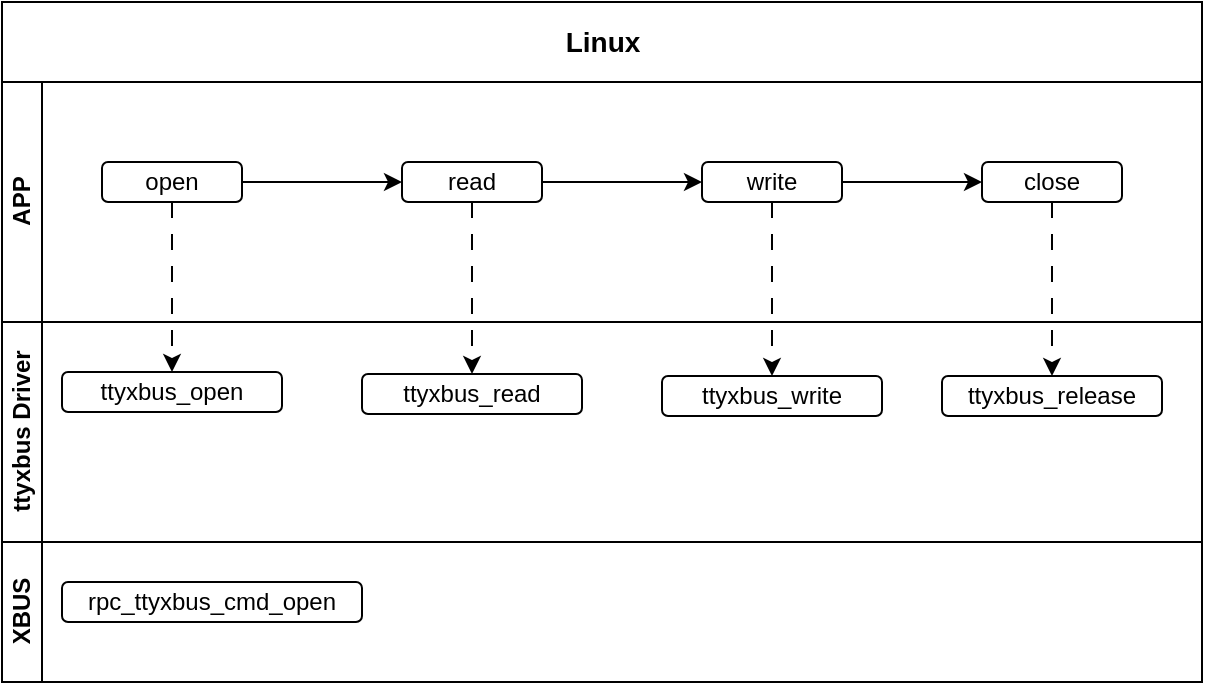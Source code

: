 <mxfile version="27.2.0">
  <diagram name="第 1 页" id="C6WUxLA_IsD6_2jenv0h">
    <mxGraphModel dx="2572" dy="546" grid="1" gridSize="10" guides="1" tooltips="1" connect="1" arrows="1" fold="1" page="1" pageScale="1" pageWidth="1169" pageHeight="827" math="0" shadow="0">
      <root>
        <mxCell id="0" />
        <mxCell id="1" parent="0" />
        <mxCell id="iQ2yVHd8PC2cBywCre6R-2" value="&lt;font style=&quot;font-size: 14px;&quot;&gt;Linux&lt;/font&gt;" style="swimlane;childLayout=stackLayout;resizeParent=1;resizeParentMax=0;horizontal=1;startSize=40;horizontalStack=0;html=1;swimlaneFillColor=none;" vertex="1" parent="1">
          <mxGeometry x="-1120" y="190" width="600" height="340" as="geometry" />
        </mxCell>
        <mxCell id="iQ2yVHd8PC2cBywCre6R-3" value="APP" style="swimlane;startSize=20;horizontal=0;html=1;" vertex="1" parent="iQ2yVHd8PC2cBywCre6R-2">
          <mxGeometry y="40" width="600" height="120" as="geometry" />
        </mxCell>
        <mxCell id="iQ2yVHd8PC2cBywCre6R-12" value="" style="edgeStyle=orthogonalEdgeStyle;rounded=0;orthogonalLoop=1;jettySize=auto;html=1;" edge="1" parent="iQ2yVHd8PC2cBywCre6R-3" source="iQ2yVHd8PC2cBywCre6R-8" target="iQ2yVHd8PC2cBywCre6R-9">
          <mxGeometry relative="1" as="geometry" />
        </mxCell>
        <mxCell id="iQ2yVHd8PC2cBywCre6R-8" value="open" style="rounded=1;whiteSpace=wrap;html=1;" vertex="1" parent="iQ2yVHd8PC2cBywCre6R-3">
          <mxGeometry x="50" y="40" width="70" height="20" as="geometry" />
        </mxCell>
        <mxCell id="iQ2yVHd8PC2cBywCre6R-13" value="" style="edgeStyle=orthogonalEdgeStyle;rounded=0;orthogonalLoop=1;jettySize=auto;html=1;" edge="1" parent="iQ2yVHd8PC2cBywCre6R-3" source="iQ2yVHd8PC2cBywCre6R-9" target="iQ2yVHd8PC2cBywCre6R-10">
          <mxGeometry relative="1" as="geometry" />
        </mxCell>
        <mxCell id="iQ2yVHd8PC2cBywCre6R-9" value="read" style="rounded=1;whiteSpace=wrap;html=1;" vertex="1" parent="iQ2yVHd8PC2cBywCre6R-3">
          <mxGeometry x="200" y="40" width="70" height="20" as="geometry" />
        </mxCell>
        <mxCell id="iQ2yVHd8PC2cBywCre6R-14" value="" style="edgeStyle=orthogonalEdgeStyle;rounded=0;orthogonalLoop=1;jettySize=auto;html=1;" edge="1" parent="iQ2yVHd8PC2cBywCre6R-3" source="iQ2yVHd8PC2cBywCre6R-10" target="iQ2yVHd8PC2cBywCre6R-11">
          <mxGeometry relative="1" as="geometry" />
        </mxCell>
        <mxCell id="iQ2yVHd8PC2cBywCre6R-10" value="&lt;div&gt;write&lt;/div&gt;" style="rounded=1;whiteSpace=wrap;html=1;" vertex="1" parent="iQ2yVHd8PC2cBywCre6R-3">
          <mxGeometry x="350" y="40" width="70" height="20" as="geometry" />
        </mxCell>
        <mxCell id="iQ2yVHd8PC2cBywCre6R-11" value="close" style="rounded=1;whiteSpace=wrap;html=1;" vertex="1" parent="iQ2yVHd8PC2cBywCre6R-3">
          <mxGeometry x="490" y="40" width="70" height="20" as="geometry" />
        </mxCell>
        <mxCell id="iQ2yVHd8PC2cBywCre6R-4" value="ttyxbus Driver" style="swimlane;startSize=20;horizontal=0;html=1;" vertex="1" parent="iQ2yVHd8PC2cBywCre6R-2">
          <mxGeometry y="160" width="600" height="110" as="geometry" />
        </mxCell>
        <mxCell id="iQ2yVHd8PC2cBywCre6R-17" value="ttyxbus_open" style="rounded=1;whiteSpace=wrap;html=1;" vertex="1" parent="iQ2yVHd8PC2cBywCre6R-4">
          <mxGeometry x="30" y="25" width="110" height="20" as="geometry" />
        </mxCell>
        <mxCell id="iQ2yVHd8PC2cBywCre6R-18" value="ttyxbus_read" style="rounded=1;whiteSpace=wrap;html=1;" vertex="1" parent="iQ2yVHd8PC2cBywCre6R-4">
          <mxGeometry x="180" y="26" width="110" height="20" as="geometry" />
        </mxCell>
        <mxCell id="iQ2yVHd8PC2cBywCre6R-19" value="ttyxbus_write" style="rounded=1;whiteSpace=wrap;html=1;" vertex="1" parent="iQ2yVHd8PC2cBywCre6R-4">
          <mxGeometry x="330" y="27" width="110" height="20" as="geometry" />
        </mxCell>
        <mxCell id="iQ2yVHd8PC2cBywCre6R-20" value="ttyxbus_release" style="rounded=1;whiteSpace=wrap;html=1;" vertex="1" parent="iQ2yVHd8PC2cBywCre6R-4">
          <mxGeometry x="470" y="27" width="110" height="20" as="geometry" />
        </mxCell>
        <mxCell id="iQ2yVHd8PC2cBywCre6R-5" value="XBUS" style="swimlane;startSize=20;horizontal=0;html=1;" vertex="1" parent="iQ2yVHd8PC2cBywCre6R-2">
          <mxGeometry y="270" width="600" height="70" as="geometry">
            <mxRectangle y="270" width="600" height="30" as="alternateBounds" />
          </mxGeometry>
        </mxCell>
        <mxCell id="iQ2yVHd8PC2cBywCre6R-25" value="rpc_ttyxbus_cmd_open" style="rounded=1;whiteSpace=wrap;html=1;" vertex="1" parent="iQ2yVHd8PC2cBywCre6R-5">
          <mxGeometry x="30" y="20" width="150" height="20" as="geometry" />
        </mxCell>
        <mxCell id="iQ2yVHd8PC2cBywCre6R-21" value="" style="edgeStyle=orthogonalEdgeStyle;rounded=0;orthogonalLoop=1;jettySize=auto;html=1;dashed=1;dashPattern=8 8;" edge="1" parent="iQ2yVHd8PC2cBywCre6R-2" source="iQ2yVHd8PC2cBywCre6R-8" target="iQ2yVHd8PC2cBywCre6R-17">
          <mxGeometry relative="1" as="geometry" />
        </mxCell>
        <mxCell id="iQ2yVHd8PC2cBywCre6R-22" value="" style="edgeStyle=orthogonalEdgeStyle;rounded=0;orthogonalLoop=1;jettySize=auto;html=1;dashed=1;dashPattern=8 8;" edge="1" parent="iQ2yVHd8PC2cBywCre6R-2" source="iQ2yVHd8PC2cBywCre6R-9" target="iQ2yVHd8PC2cBywCre6R-18">
          <mxGeometry relative="1" as="geometry" />
        </mxCell>
        <mxCell id="iQ2yVHd8PC2cBywCre6R-23" value="" style="edgeStyle=orthogonalEdgeStyle;rounded=0;orthogonalLoop=1;jettySize=auto;html=1;dashed=1;dashPattern=8 8;" edge="1" parent="iQ2yVHd8PC2cBywCre6R-2" source="iQ2yVHd8PC2cBywCre6R-10" target="iQ2yVHd8PC2cBywCre6R-19">
          <mxGeometry relative="1" as="geometry" />
        </mxCell>
        <mxCell id="iQ2yVHd8PC2cBywCre6R-24" value="" style="edgeStyle=orthogonalEdgeStyle;rounded=0;orthogonalLoop=1;jettySize=auto;html=1;dashed=1;dashPattern=8 8;" edge="1" parent="iQ2yVHd8PC2cBywCre6R-2" source="iQ2yVHd8PC2cBywCre6R-11" target="iQ2yVHd8PC2cBywCre6R-20">
          <mxGeometry relative="1" as="geometry" />
        </mxCell>
      </root>
    </mxGraphModel>
  </diagram>
</mxfile>

